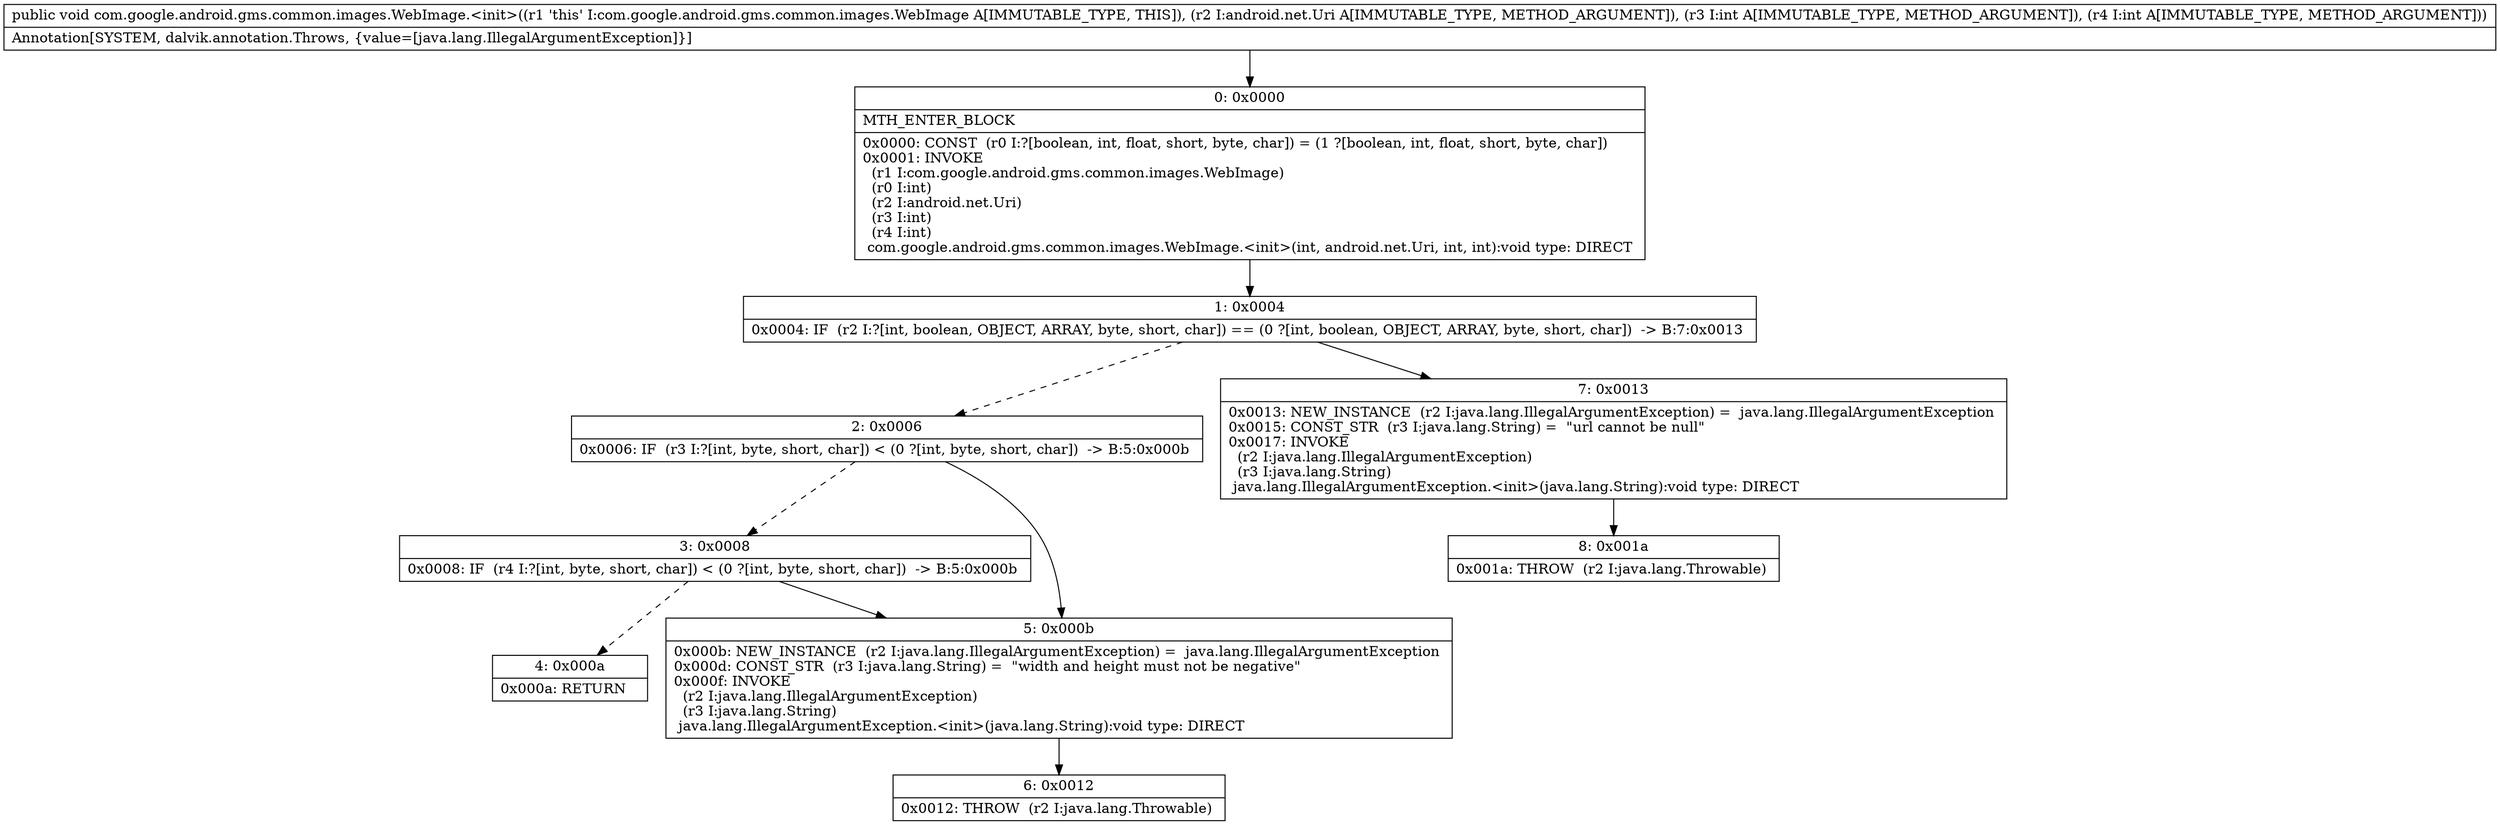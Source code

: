 digraph "CFG forcom.google.android.gms.common.images.WebImage.\<init\>(Landroid\/net\/Uri;II)V" {
Node_0 [shape=record,label="{0\:\ 0x0000|MTH_ENTER_BLOCK\l|0x0000: CONST  (r0 I:?[boolean, int, float, short, byte, char]) = (1 ?[boolean, int, float, short, byte, char]) \l0x0001: INVOKE  \l  (r1 I:com.google.android.gms.common.images.WebImage)\l  (r0 I:int)\l  (r2 I:android.net.Uri)\l  (r3 I:int)\l  (r4 I:int)\l com.google.android.gms.common.images.WebImage.\<init\>(int, android.net.Uri, int, int):void type: DIRECT \l}"];
Node_1 [shape=record,label="{1\:\ 0x0004|0x0004: IF  (r2 I:?[int, boolean, OBJECT, ARRAY, byte, short, char]) == (0 ?[int, boolean, OBJECT, ARRAY, byte, short, char])  \-\> B:7:0x0013 \l}"];
Node_2 [shape=record,label="{2\:\ 0x0006|0x0006: IF  (r3 I:?[int, byte, short, char]) \< (0 ?[int, byte, short, char])  \-\> B:5:0x000b \l}"];
Node_3 [shape=record,label="{3\:\ 0x0008|0x0008: IF  (r4 I:?[int, byte, short, char]) \< (0 ?[int, byte, short, char])  \-\> B:5:0x000b \l}"];
Node_4 [shape=record,label="{4\:\ 0x000a|0x000a: RETURN   \l}"];
Node_5 [shape=record,label="{5\:\ 0x000b|0x000b: NEW_INSTANCE  (r2 I:java.lang.IllegalArgumentException) =  java.lang.IllegalArgumentException \l0x000d: CONST_STR  (r3 I:java.lang.String) =  \"width and height must not be negative\" \l0x000f: INVOKE  \l  (r2 I:java.lang.IllegalArgumentException)\l  (r3 I:java.lang.String)\l java.lang.IllegalArgumentException.\<init\>(java.lang.String):void type: DIRECT \l}"];
Node_6 [shape=record,label="{6\:\ 0x0012|0x0012: THROW  (r2 I:java.lang.Throwable) \l}"];
Node_7 [shape=record,label="{7\:\ 0x0013|0x0013: NEW_INSTANCE  (r2 I:java.lang.IllegalArgumentException) =  java.lang.IllegalArgumentException \l0x0015: CONST_STR  (r3 I:java.lang.String) =  \"url cannot be null\" \l0x0017: INVOKE  \l  (r2 I:java.lang.IllegalArgumentException)\l  (r3 I:java.lang.String)\l java.lang.IllegalArgumentException.\<init\>(java.lang.String):void type: DIRECT \l}"];
Node_8 [shape=record,label="{8\:\ 0x001a|0x001a: THROW  (r2 I:java.lang.Throwable) \l}"];
MethodNode[shape=record,label="{public void com.google.android.gms.common.images.WebImage.\<init\>((r1 'this' I:com.google.android.gms.common.images.WebImage A[IMMUTABLE_TYPE, THIS]), (r2 I:android.net.Uri A[IMMUTABLE_TYPE, METHOD_ARGUMENT]), (r3 I:int A[IMMUTABLE_TYPE, METHOD_ARGUMENT]), (r4 I:int A[IMMUTABLE_TYPE, METHOD_ARGUMENT]))  | Annotation[SYSTEM, dalvik.annotation.Throws, \{value=[java.lang.IllegalArgumentException]\}]\l}"];
MethodNode -> Node_0;
Node_0 -> Node_1;
Node_1 -> Node_2[style=dashed];
Node_1 -> Node_7;
Node_2 -> Node_3[style=dashed];
Node_2 -> Node_5;
Node_3 -> Node_4[style=dashed];
Node_3 -> Node_5;
Node_5 -> Node_6;
Node_7 -> Node_8;
}

